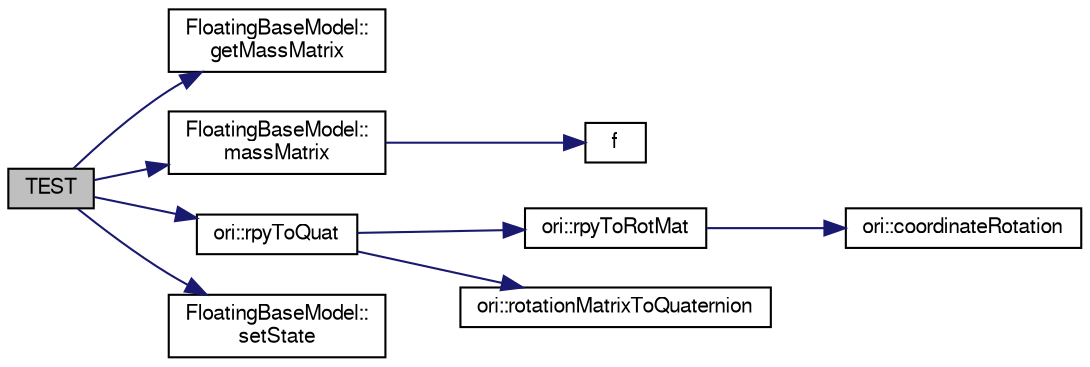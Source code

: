 digraph "TEST"
{
  edge [fontname="FreeSans",fontsize="10",labelfontname="FreeSans",labelfontsize="10"];
  node [fontname="FreeSans",fontsize="10",shape=record];
  rankdir="LR";
  Node1 [label="TEST",height=0.2,width=0.4,color="black", fillcolor="grey75", style="filled", fontcolor="black"];
  Node1 -> Node2 [color="midnightblue",fontsize="10",style="solid",fontname="FreeSans"];
  Node2 [label="FloatingBaseModel::\lgetMassMatrix",height=0.2,width=0.4,color="black", fillcolor="white", style="filled",URL="$d6/db1/class_floating_base_model.html#a98a73af4cee379189bc5e85ad502ff2d"];
  Node1 -> Node3 [color="midnightblue",fontsize="10",style="solid",fontname="FreeSans"];
  Node3 [label="FloatingBaseModel::\lmassMatrix",height=0.2,width=0.4,color="black", fillcolor="white", style="filled",URL="$d6/db1/class_floating_base_model.html#a73d58fada538f7d74ad94c48e5024b78"];
  Node3 -> Node4 [color="midnightblue",fontsize="10",style="solid",fontname="FreeSans"];
  Node4 [label="f",height=0.2,width=0.4,color="black", fillcolor="white", style="filled",URL="$dc/dd7/test__casadi_8cpp.html#ae20d7fba59865a21504b65cdb44cbfe5"];
  Node1 -> Node5 [color="midnightblue",fontsize="10",style="solid",fontname="FreeSans"];
  Node5 [label="ori::rpyToQuat",height=0.2,width=0.4,color="black", fillcolor="white", style="filled",URL="$da/d9b/namespaceori.html#ade40aba34aa5e6b4f82753eb3c63d16a"];
  Node5 -> Node6 [color="midnightblue",fontsize="10",style="solid",fontname="FreeSans"];
  Node6 [label="ori::rpyToRotMat",height=0.2,width=0.4,color="black", fillcolor="white", style="filled",URL="$da/d9b/namespaceori.html#add867f41c8046a8bba05611e25c8dfcd"];
  Node6 -> Node7 [color="midnightblue",fontsize="10",style="solid",fontname="FreeSans"];
  Node7 [label="ori::coordinateRotation",height=0.2,width=0.4,color="black", fillcolor="white", style="filled",URL="$da/d9b/namespaceori.html#a537b8d0769c03e4cd8ef2b9a9dc8a760"];
  Node5 -> Node8 [color="midnightblue",fontsize="10",style="solid",fontname="FreeSans"];
  Node8 [label="ori::rotationMatrixToQuaternion",height=0.2,width=0.4,color="black", fillcolor="white", style="filled",URL="$da/d9b/namespaceori.html#a73c3872af6870d856cedd662856fcaea"];
  Node1 -> Node9 [color="midnightblue",fontsize="10",style="solid",fontname="FreeSans"];
  Node9 [label="FloatingBaseModel::\lsetState",height=0.2,width=0.4,color="black", fillcolor="white", style="filled",URL="$d6/db1/class_floating_base_model.html#a575819811abf1d4b8e527b22aead4013"];
}
